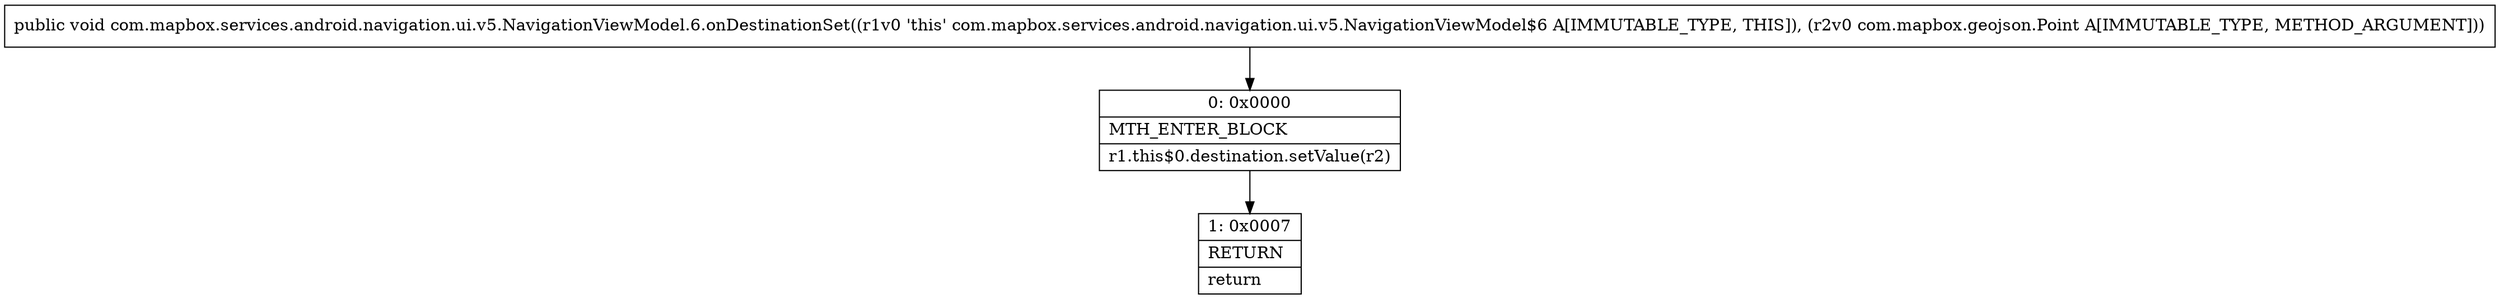 digraph "CFG forcom.mapbox.services.android.navigation.ui.v5.NavigationViewModel.6.onDestinationSet(Lcom\/mapbox\/geojson\/Point;)V" {
Node_0 [shape=record,label="{0\:\ 0x0000|MTH_ENTER_BLOCK\l|r1.this$0.destination.setValue(r2)\l}"];
Node_1 [shape=record,label="{1\:\ 0x0007|RETURN\l|return\l}"];
MethodNode[shape=record,label="{public void com.mapbox.services.android.navigation.ui.v5.NavigationViewModel.6.onDestinationSet((r1v0 'this' com.mapbox.services.android.navigation.ui.v5.NavigationViewModel$6 A[IMMUTABLE_TYPE, THIS]), (r2v0 com.mapbox.geojson.Point A[IMMUTABLE_TYPE, METHOD_ARGUMENT])) }"];
MethodNode -> Node_0;
Node_0 -> Node_1;
}

